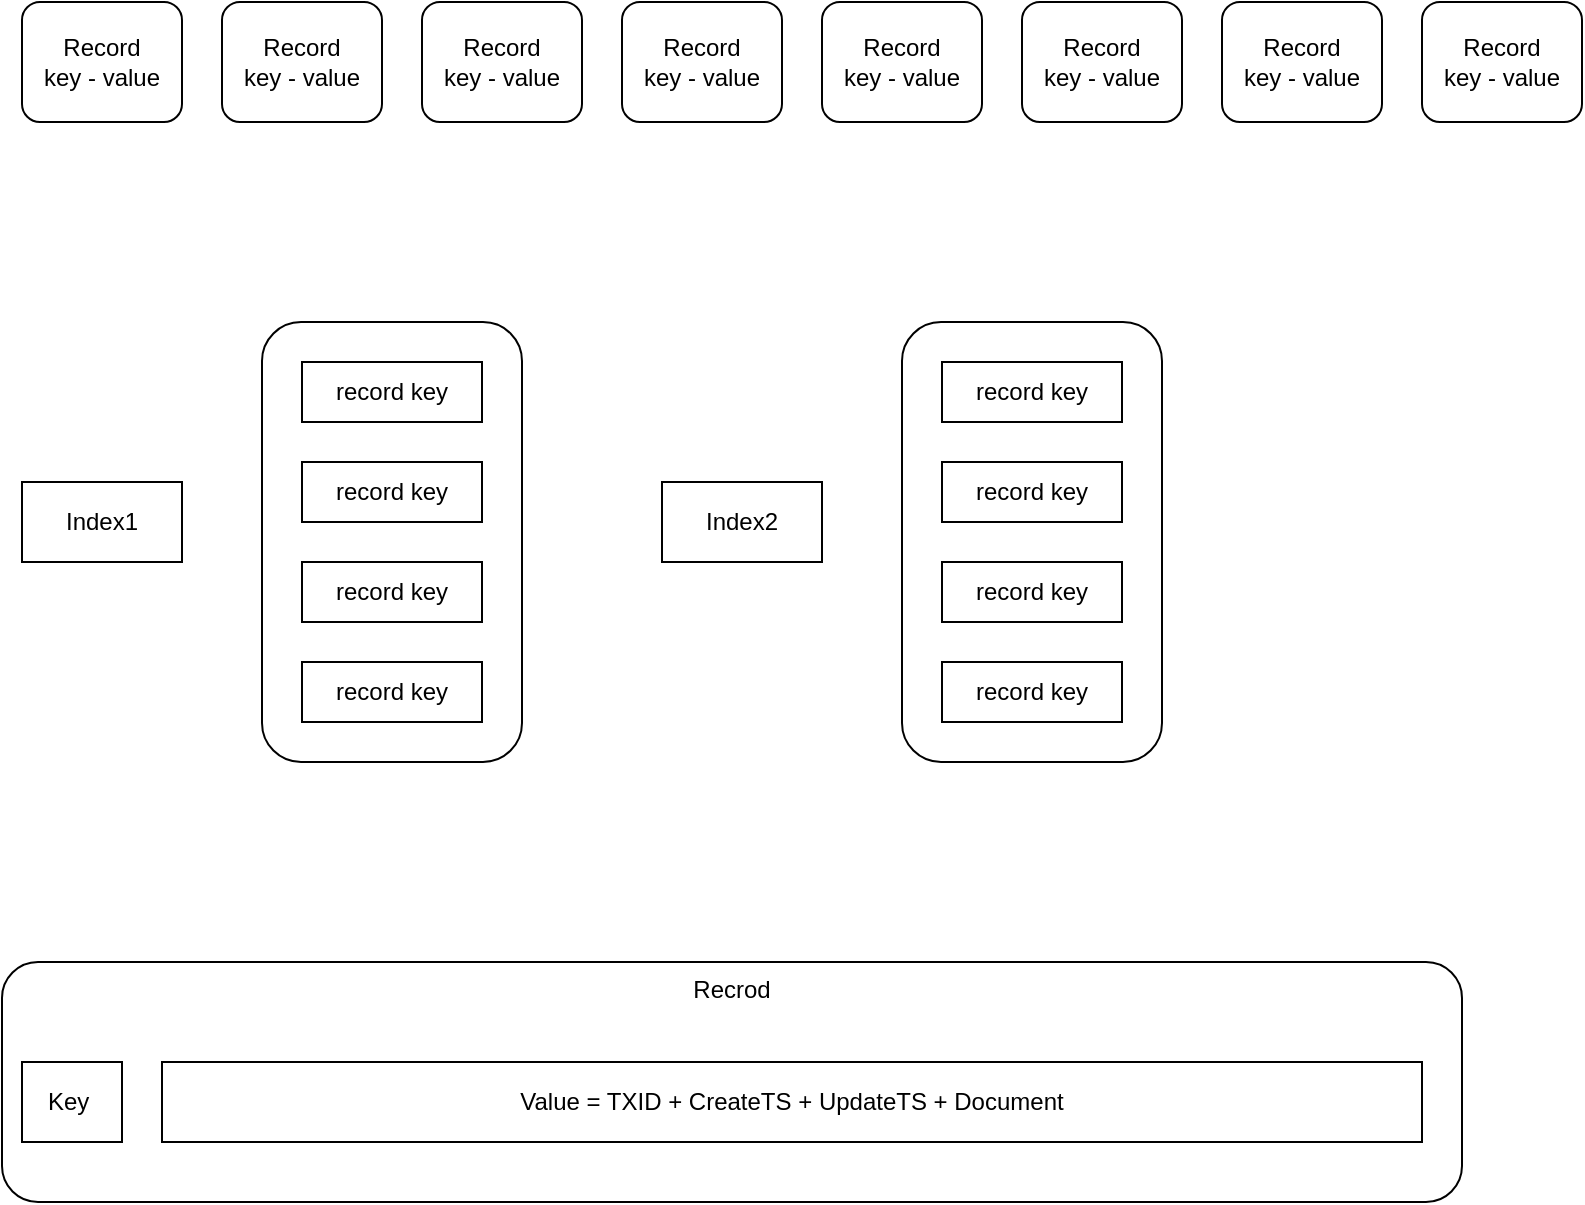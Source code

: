 <mxfile version="20.8.10" type="github">
  <diagram name="Page-1" id="Nr-ZPTDzSXNh9YXBG3D3">
    <mxGraphModel dx="1100" dy="725" grid="1" gridSize="10" guides="1" tooltips="1" connect="1" arrows="1" fold="1" page="1" pageScale="1" pageWidth="827" pageHeight="1169" math="0" shadow="0">
      <root>
        <mxCell id="0" />
        <mxCell id="1" parent="0" />
        <mxCell id="SE8nr3ef7S7woqF1FX29-1" value="Record&lt;br&gt;key - value" style="rounded=1;whiteSpace=wrap;html=1;" vertex="1" parent="1">
          <mxGeometry x="120" y="160" width="80" height="60" as="geometry" />
        </mxCell>
        <mxCell id="SE8nr3ef7S7woqF1FX29-9" value="Record&lt;br style=&quot;border-color: var(--border-color);&quot;&gt;key - value" style="rounded=1;whiteSpace=wrap;html=1;" vertex="1" parent="1">
          <mxGeometry x="220" y="160" width="80" height="60" as="geometry" />
        </mxCell>
        <mxCell id="SE8nr3ef7S7woqF1FX29-10" value="Record&lt;br style=&quot;border-color: var(--border-color);&quot;&gt;key - value" style="rounded=1;whiteSpace=wrap;html=1;" vertex="1" parent="1">
          <mxGeometry x="320" y="160" width="80" height="60" as="geometry" />
        </mxCell>
        <mxCell id="SE8nr3ef7S7woqF1FX29-11" value="Record&lt;br style=&quot;border-color: var(--border-color);&quot;&gt;key - value" style="rounded=1;whiteSpace=wrap;html=1;" vertex="1" parent="1">
          <mxGeometry x="420" y="160" width="80" height="60" as="geometry" />
        </mxCell>
        <mxCell id="SE8nr3ef7S7woqF1FX29-12" value="Record&lt;br style=&quot;border-color: var(--border-color);&quot;&gt;key - value" style="rounded=1;whiteSpace=wrap;html=1;" vertex="1" parent="1">
          <mxGeometry x="520" y="160" width="80" height="60" as="geometry" />
        </mxCell>
        <mxCell id="SE8nr3ef7S7woqF1FX29-13" value="Record&lt;br style=&quot;border-color: var(--border-color);&quot;&gt;key - value" style="rounded=1;whiteSpace=wrap;html=1;" vertex="1" parent="1">
          <mxGeometry x="620" y="160" width="80" height="60" as="geometry" />
        </mxCell>
        <mxCell id="SE8nr3ef7S7woqF1FX29-14" value="Record&lt;br style=&quot;border-color: var(--border-color);&quot;&gt;key - value" style="rounded=1;whiteSpace=wrap;html=1;" vertex="1" parent="1">
          <mxGeometry x="720" y="160" width="80" height="60" as="geometry" />
        </mxCell>
        <mxCell id="SE8nr3ef7S7woqF1FX29-15" value="Record&lt;br style=&quot;border-color: var(--border-color);&quot;&gt;key - value" style="rounded=1;whiteSpace=wrap;html=1;" vertex="1" parent="1">
          <mxGeometry x="820" y="160" width="80" height="60" as="geometry" />
        </mxCell>
        <mxCell id="SE8nr3ef7S7woqF1FX29-16" value="Index1" style="rounded=0;whiteSpace=wrap;html=1;" vertex="1" parent="1">
          <mxGeometry x="120" y="400" width="80" height="40" as="geometry" />
        </mxCell>
        <mxCell id="SE8nr3ef7S7woqF1FX29-18" value="" style="rounded=1;whiteSpace=wrap;html=1;" vertex="1" parent="1">
          <mxGeometry x="240" y="320" width="130" height="220" as="geometry" />
        </mxCell>
        <mxCell id="SE8nr3ef7S7woqF1FX29-19" value="record key" style="rounded=0;whiteSpace=wrap;html=1;" vertex="1" parent="1">
          <mxGeometry x="260" y="340" width="90" height="30" as="geometry" />
        </mxCell>
        <mxCell id="SE8nr3ef7S7woqF1FX29-20" value="record key" style="rounded=0;whiteSpace=wrap;html=1;" vertex="1" parent="1">
          <mxGeometry x="260" y="390" width="90" height="30" as="geometry" />
        </mxCell>
        <mxCell id="SE8nr3ef7S7woqF1FX29-21" value="record key" style="rounded=0;whiteSpace=wrap;html=1;" vertex="1" parent="1">
          <mxGeometry x="260" y="440" width="90" height="30" as="geometry" />
        </mxCell>
        <mxCell id="SE8nr3ef7S7woqF1FX29-22" value="record key" style="rounded=0;whiteSpace=wrap;html=1;" vertex="1" parent="1">
          <mxGeometry x="260" y="490" width="90" height="30" as="geometry" />
        </mxCell>
        <mxCell id="SE8nr3ef7S7woqF1FX29-24" value="Index2" style="rounded=0;whiteSpace=wrap;html=1;" vertex="1" parent="1">
          <mxGeometry x="440" y="400" width="80" height="40" as="geometry" />
        </mxCell>
        <mxCell id="SE8nr3ef7S7woqF1FX29-25" value="" style="rounded=1;whiteSpace=wrap;html=1;" vertex="1" parent="1">
          <mxGeometry x="560" y="320" width="130" height="220" as="geometry" />
        </mxCell>
        <mxCell id="SE8nr3ef7S7woqF1FX29-26" value="record key" style="rounded=0;whiteSpace=wrap;html=1;" vertex="1" parent="1">
          <mxGeometry x="580" y="340" width="90" height="30" as="geometry" />
        </mxCell>
        <mxCell id="SE8nr3ef7S7woqF1FX29-27" value="record key" style="rounded=0;whiteSpace=wrap;html=1;" vertex="1" parent="1">
          <mxGeometry x="580" y="390" width="90" height="30" as="geometry" />
        </mxCell>
        <mxCell id="SE8nr3ef7S7woqF1FX29-28" value="record key" style="rounded=0;whiteSpace=wrap;html=1;" vertex="1" parent="1">
          <mxGeometry x="580" y="440" width="90" height="30" as="geometry" />
        </mxCell>
        <mxCell id="SE8nr3ef7S7woqF1FX29-29" value="record key" style="rounded=0;whiteSpace=wrap;html=1;" vertex="1" parent="1">
          <mxGeometry x="580" y="490" width="90" height="30" as="geometry" />
        </mxCell>
        <mxCell id="SE8nr3ef7S7woqF1FX29-30" value="Recrod" style="rounded=1;whiteSpace=wrap;html=1;verticalAlign=top;" vertex="1" parent="1">
          <mxGeometry x="110" y="640" width="730" height="120" as="geometry" />
        </mxCell>
        <mxCell id="SE8nr3ef7S7woqF1FX29-31" value="Key&amp;nbsp;" style="rounded=0;whiteSpace=wrap;html=1;" vertex="1" parent="1">
          <mxGeometry x="120" y="690" width="50" height="40" as="geometry" />
        </mxCell>
        <mxCell id="SE8nr3ef7S7woqF1FX29-32" value="Value = TXID + CreateTS + UpdateTS + Document" style="rounded=0;whiteSpace=wrap;html=1;" vertex="1" parent="1">
          <mxGeometry x="190" y="690" width="630" height="40" as="geometry" />
        </mxCell>
      </root>
    </mxGraphModel>
  </diagram>
</mxfile>
